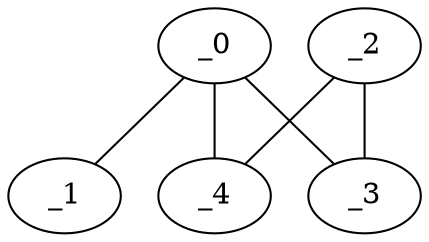 graph FP1_0048 {
	_0	 [x="0.482021",
		y="2.99894"];
	_1	 [x="1.11454",
		y="1.25153"];
	_0 -- _1;
	_3	 [x="2.27375",
		y="1.5464"];
	_0 -- _3;
	_4	 [x="1.84093",
		y="2.93988"];
	_0 -- _4;
	_2	 [x="0.645168",
		y="1.60863"];
	_2 -- _3;
	_2 -- _4;
}
